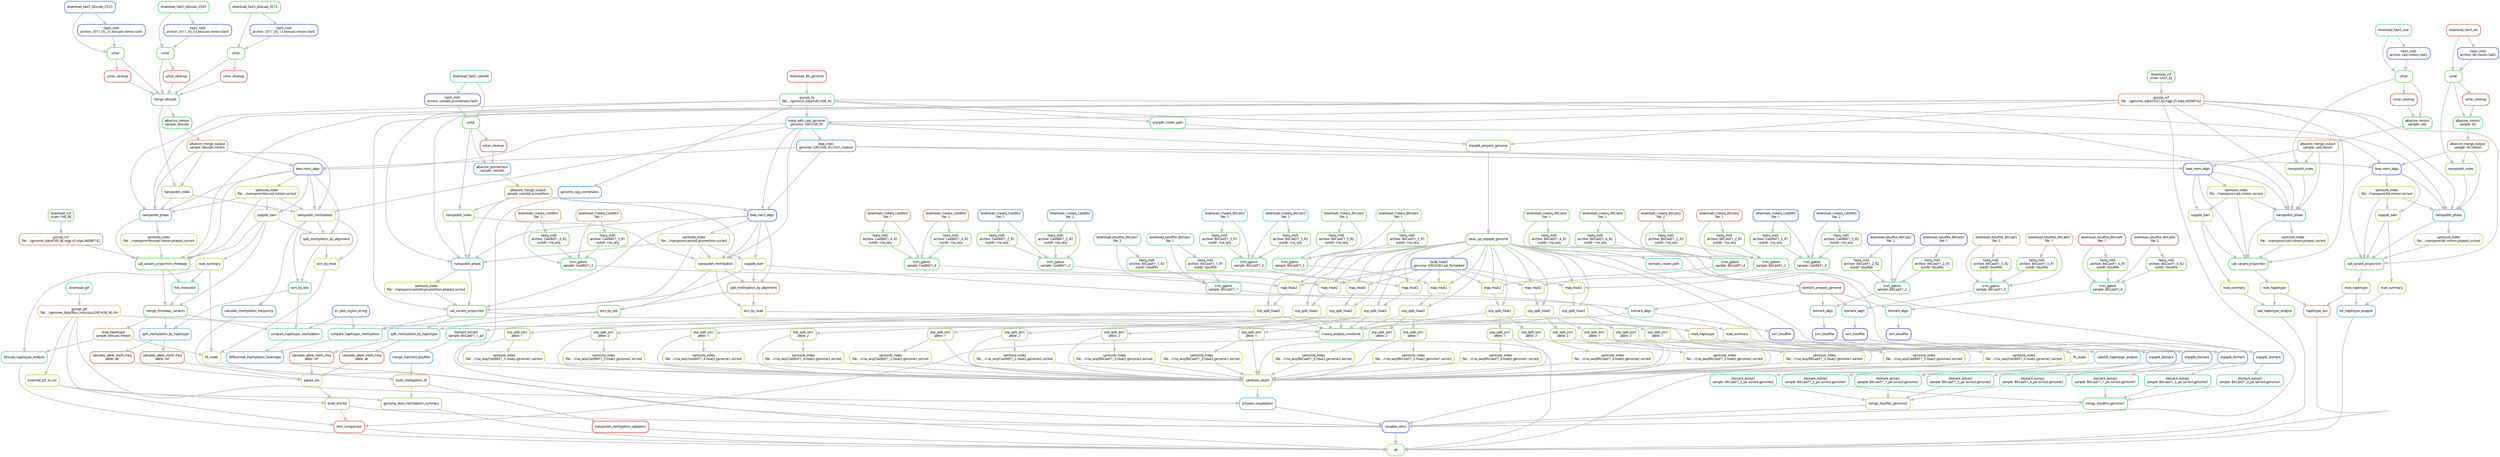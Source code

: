 digraph snakemake_dag {
    graph[bgcolor=white, margin=0];
    node[shape=box, style=rounded, fontname=sans,                 fontsize=10, penwidth=2];
    edge[penwidth=2, color=grey];
	0[label = "all", color = "0.23 0.6 0.85", style="rounded"];
	1[label = "b6_haplotype_analysis", color = "0.53 0.6 0.85", style="rounded"];
	2[label = "read_haplotype", color = "0.12 0.6 0.85", style="rounded"];
	3[label = "call_variant_proportion", color = "0.35 0.6 0.85", style="rounded"];
	4[label = "bwa_mem_align", color = "0.64 0.6 0.85", style="rounded"];
	5[label = "mask_with_cast_genome\ngenome: GRCm38_90", color = "0.52 0.6 0.85", style="rounded"];
	6[label = "gunzip_fa\nfile: ../genome_data/GRCm38_90", color = "0.39 0.6 0.85", style="rounded"];
	7[label = "download_B6_genome", color = "0.02 0.6 0.85", style="rounded"];
	8[label = "gunzip_vcf\nfile: ../genome_data/CAST_EiJ.mgp.v5.snps.dbSNP142", color = "0.07 0.6 0.85", style="rounded"];
	9[label = "download_vcf\nstrain: CAST_EiJ", color = "0.29 0.6 0.85", style="rounded"];
	10[label = "bwa_index\ngenome: GRCm38_90.CAST_masked", color = "0.59 0.6 0.85", style="rounded"];
	11[label = "albacore_merge_output\nsample: b6.minion", color = "0.10 0.6 0.85", style="rounded"];
	12[label = "albacore_minion\nsample: b6", color = "0.37 0.6 0.85", style="rounded"];
	13[label = "untar", color = "0.30 0.6 0.85", style="rounded"];
	14[label = "download_fast5_b6", color = "0.04 0.6 0.85", style="rounded"];
	15[label = "fast5_md5\narchive: b6.minion.fast5", color = "0.63 0.6 0.85", style="rounded"];
	16[label = "untar_cleanup", color = "0.03 0.6 0.85", style="rounded"];
	17[label = "samtools_index\nfile: ../nanopore/b6.minion.sorted", color = "0.20 0.6 0.85", style="rounded"];
	18[label = "suppdb_bam", color = "0.21 0.6 0.85", style="rounded"];
	19[label = "nanopolish_phase", color = "0.54 0.6 0.85", style="rounded"];
	20[label = "nanopolish_index", color = "0.24 0.6 0.85", style="rounded"];
	21[label = "samtools_index\nfile: ../nanopore/b6.minion.phased_sorted", color = "0.20 0.6 0.85", style="rounded"];
	22[label = "read_summary", color = "0.20 0.6 0.85", style="rounded"];
	23[label = "cast_haplotype_analysis", color = "0.28 0.6 0.85", style="rounded"];
	24[label = "read_haplotype", color = "0.12 0.6 0.85", style="rounded"];
	25[label = "call_variant_proportion", color = "0.35 0.6 0.85", style="rounded"];
	26[label = "bwa_mem_align", color = "0.64 0.6 0.85", style="rounded"];
	27[label = "albacore_merge_output\nsample: cast.minion", color = "0.10 0.6 0.85", style="rounded"];
	28[label = "albacore_minion\nsample: cast", color = "0.37 0.6 0.85", style="rounded"];
	29[label = "untar", color = "0.30 0.6 0.85", style="rounded"];
	30[label = "download_fast5_cast", color = "0.44 0.6 0.85", style="rounded"];
	31[label = "fast5_md5\narchive: cast.minion.fast5", color = "0.63 0.6 0.85", style="rounded"];
	32[label = "untar_cleanup", color = "0.03 0.6 0.85", style="rounded"];
	33[label = "samtools_index\nfile: ../nanopore/cast.minion.sorted", color = "0.20 0.6 0.85", style="rounded"];
	34[label = "suppdb_bam", color = "0.21 0.6 0.85", style="rounded"];
	35[label = "nanopolish_phase", color = "0.54 0.6 0.85", style="rounded"];
	36[label = "nanopolish_index", color = "0.24 0.6 0.85", style="rounded"];
	37[label = "samtools_index\nfile: ../nanopore/cast.minion.phased_sorted", color = "0.20 0.6 0.85", style="rounded"];
	38[label = "read_summary", color = "0.20 0.6 0.85", style="rounded"];
	39[label = "castxb6_haplotype_analysis", color = "0.51 0.6 0.85", style="rounded"];
	40[label = "read_haplotype", color = "0.12 0.6 0.85", style="rounded"];
	41[label = "call_variant_proportion", color = "0.35 0.6 0.85", style="rounded"];
	42[label = "bwa_mem_align", color = "0.64 0.6 0.85", style="rounded"];
	43[label = "albacore_merge_output\nsample: castxb6.promethion", color = "0.10 0.6 0.85", style="rounded"];
	44[label = "albacore_promethion\nsample: castxb6", color = "0.56 0.6 0.85", style="rounded"];
	45[label = "untar", color = "0.30 0.6 0.85", style="rounded"];
	46[label = "download_fast5_castxb6", color = "0.40 0.6 0.85", style="rounded"];
	47[label = "fast5_md5\narchive: castxb6.promethion.fast5", color = "0.63 0.6 0.85", style="rounded"];
	48[label = "untar_cleanup", color = "0.03 0.6 0.85", style="rounded"];
	49[label = "samtools_index\nfile: ../nanopore/castxb6.promethion.sorted", color = "0.20 0.6 0.85", style="rounded"];
	50[label = "suppdb_bam", color = "0.21 0.6 0.85", style="rounded"];
	51[label = "nanopolish_phase", color = "0.54 0.6 0.85", style="rounded"];
	52[label = "nanopolish_index", color = "0.24 0.6 0.85", style="rounded"];
	53[label = "samtools_index\nfile: ../nanopore/castxb6.promethion.phased_sorted", color = "0.20 0.6 0.85", style="rounded"];
	54[label = "read_summary", color = "0.20 0.6 0.85", style="rounded"];
	55[label = "b6xcast_haplotype_analysis", color = "0.44 0.6 0.85", style="rounded"];
	56[label = "read_haplotype\nsample: b6xcast.minion", color = "0.12 0.6 0.85", style="rounded"];
	57[label = "merge_threeway_variants", color = "0.33 0.6 0.85", style="rounded"];
	58[label = "call_variant_proportion_threeway", color = "0.32 0.6 0.85", style="rounded"];
	59[label = "bwa_mem_align", color = "0.64 0.6 0.85", style="rounded"];
	60[label = "albacore_merge_output\nsample: b6xcast.minion", color = "0.10 0.6 0.85", style="rounded"];
	61[label = "albacore_minion\nsample: b6xcast", color = "0.37 0.6 0.85", style="rounded"];
	62[label = "merge_b6xcast", color = "0.42 0.6 0.85", style="rounded"];
	63[label = "untar", color = "0.30 0.6 0.85", style="rounded"];
	64[label = "download_fast5_b6xcast_0503", color = "0.36 0.6 0.85", style="rounded"];
	65[label = "fast5_md5\narchive: 2017_05_03.b6xcast.minion.fast5", color = "0.63 0.6 0.85", style="rounded"];
	66[label = "untar", color = "0.30 0.6 0.85", style="rounded"];
	67[label = "download_fast5_b6xcast_0512", color = "0.31 0.6 0.85", style="rounded"];
	68[label = "fast5_md5\narchive: 2017_05_12.b6xcast.minion.fast5", color = "0.63 0.6 0.85", style="rounded"];
	69[label = "untar", color = "0.30 0.6 0.85", style="rounded"];
	70[label = "download_fast5_b6xcast_0525", color = "0.60 0.6 0.85", style="rounded"];
	71[label = "fast5_md5\narchive: 2017_05_25.b6xcast.minion.fast5", color = "0.63 0.6 0.85", style="rounded"];
	72[label = "untar_cleanup", color = "0.03 0.6 0.85", style="rounded"];
	73[label = "untar_cleanup", color = "0.03 0.6 0.85", style="rounded"];
	74[label = "untar_cleanup", color = "0.03 0.6 0.85", style="rounded"];
	75[label = "samtools_index\nfile: ../nanopore/b6xcast.minion.sorted", color = "0.20 0.6 0.85", style="rounded"];
	76[label = "suppdb_bam", color = "0.21 0.6 0.85", style="rounded"];
	77[label = "nanopolish_phase", color = "0.54 0.6 0.85", style="rounded"];
	78[label = "nanopolish_index", color = "0.24 0.6 0.85", style="rounded"];
	79[label = "samtools_index\nfile: ../nanopore/b6xcast.minion.phased_sorted", color = "0.20 0.6 0.85", style="rounded"];
	80[label = "gunzip_vcf\nfile: ../genome_data/FVB_NJ.mgp.v5.snps.dbSNP142", color = "0.07 0.6 0.85", style="rounded"];
	81[label = "download_vcf\nstrain: FVB_NJ", color = "0.29 0.6 0.85", style="rounded"];
	82[label = "fvb_resolution", color = "0.47 0.6 0.85", style="rounded"];
	83[label = "read_summary", color = "0.20 0.6 0.85", style="rounded"];
	84[label = "haplotype_auc", color = "0.08 0.6 0.85", style="rounded"];
	85[label = "differential_methylation_heatmaps", color = "0.55 0.6 0.85", style="rounded"];
	86[label = "compare_haplotype_methylation", color = "0.46 0.6 0.85", style="rounded"];
	87[label = "sort_by_site", color = "0.39 0.6 0.85", style="rounded"];
	88[label = "split_methylation_by_alignment", color = "0.08 0.6 0.85", style="rounded"];
	89[label = "nanopolish_methylation", color = "0.18 0.6 0.85", style="rounded"];
	90[label = "icr_plot_region_string", color = "0.61 0.6 0.85", style="rounded"];
	91[label = "compare_haplotype_methylation", color = "0.46 0.6 0.85", style="rounded"];
	92[label = "sort_by_site", color = "0.39 0.6 0.85", style="rounded"];
	93[label = "split_methylation_by_alignment", color = "0.08 0.6 0.85", style="rounded"];
	94[label = "nanopolish_methylation", color = "0.18 0.6 0.85", style="rounded"];
	95[label = "visualise_dmrs", color = "0.63 0.6 0.85", style="rounded"];
	96[label = "fit_reads", color = "0.18 0.6 0.85", style="rounded"];
	97[label = "sort_by_read", color = "0.16 0.6 0.85", style="rounded"];
	98[label = "build_dmrlist", color = "0.13 0.6 0.85", style="rounded"];
	99[label = "paired_dss", color = "0.17 0.6 0.85", style="rounded"];
	100[label = "calculate_allele_meth_freq\nallele: ref", color = "0.03 0.6 0.85", style="rounded"];
	101[label = "split_methylation_by_haplotype", color = "0.52 0.6 0.85", style="rounded"];
	102[label = "calculate_allele_meth_freq\nallele: alt", color = "0.03 0.6 0.85", style="rounded"];
	103[label = "calculate_allele_meth_freq\nallele: ref", color = "0.03 0.6 0.85", style="rounded"];
	104[label = "split_methylation_by_haplotype", color = "0.52 0.6 0.85", style="rounded"];
	105[label = "calculate_allele_meth_freq\nallele: alt", color = "0.03 0.6 0.85", style="rounded"];
	106[label = "ensembl_gtf_to_tsv", color = "0.16 0.6 0.85", style="rounded"];
	107[label = "gunzip_gtf\nfile: ../genome_data/Mus_musculus.GRCm38_90.chr", color = "0.15 0.6 0.85", style="rounded"];
	108[label = "download_gtf", color = "0.45 0.6 0.85", style="rounded"];
	109[label = "fit_reads", color = "0.18 0.6 0.85", style="rounded"];
	110[label = "sort_by_read", color = "0.16 0.6 0.85", style="rounded"];
	111[label = "genome_cpg_coordinates", color = "0.58 0.6 0.85", style="rounded"];
	112[label = "merge_bisulfite_genome1", color = "0.35 0.6 0.85", style="rounded"];
	113[label = "bismark_extract\nsample: B6CastF1_1_pe.sorted.genome1", color = "0.41 0.6 0.85", style="rounded"];
	114[label = "snpsplit_bismark", color = "0.59 0.6 0.85", style="rounded"];
	115[label = "clean_up_snpsplit_genome", color = "0.31 0.6 0.85", style="rounded"];
	116[label = "snpsplit_prepare_genome", color = "0.27 0.6 0.85", style="rounded"];
	117[label = "snpsplit_create_path", color = "0.37 0.6 0.85", style="rounded"];
	118[label = "sort_bisulfite", color = "0.66 0.6 0.85", style="rounded"];
	119[label = "bismark_align", color = "0.46 0.6 0.85", style="rounded"];
	120[label = "bismark_prepare_genome", color = "0.01 0.6 0.85", style="rounded"];
	121[label = "bismark_create_path", color = "0.48 0.6 0.85", style="rounded"];
	122[label = "trim_galore\nsample: B6CastF1_1", color = "0.38 0.6 0.85", style="rounded"];
	123[label = "fastq_md5\narchive: B6CastF1_1_R1\noutdir: bisulfite", color = "0.27 0.6 0.85", style="rounded"];
	124[label = "download_bisulfite_B6Cast1\nfile: 1", color = "0.48 0.6 0.85", style="rounded"];
	125[label = "fastq_md5\narchive: B6CastF1_1_R2\noutdir: bisulfite", color = "0.27 0.6 0.85", style="rounded"];
	126[label = "download_bisulfite_B6Cast1\nfile: 2", color = "0.48 0.6 0.85", style="rounded"];
	127[label = "bismark_extract\nsample: B6CastF1_2_pe.sorted.genome1", color = "0.41 0.6 0.85", style="rounded"];
	128[label = "snpsplit_bismark", color = "0.59 0.6 0.85", style="rounded"];
	129[label = "sort_bisulfite", color = "0.66 0.6 0.85", style="rounded"];
	130[label = "bismark_align", color = "0.46 0.6 0.85", style="rounded"];
	131[label = "trim_galore\nsample: B6CastF1_2", color = "0.38 0.6 0.85", style="rounded"];
	132[label = "fastq_md5\narchive: B6CastF1_2_R1\noutdir: bisulfite", color = "0.27 0.6 0.85", style="rounded"];
	133[label = "download_bisulfite_B6Cast2\nfile: 1", color = "0.65 0.6 0.85", style="rounded"];
	134[label = "fastq_md5\narchive: B6CastF1_2_R2\noutdir: bisulfite", color = "0.27 0.6 0.85", style="rounded"];
	135[label = "download_bisulfite_B6Cast2\nfile: 2", color = "0.65 0.6 0.85", style="rounded"];
	136[label = "bismark_extract\nsample: B6CastF1_5_pe.sorted.genome1", color = "0.41 0.6 0.85", style="rounded"];
	137[label = "snpsplit_bismark", color = "0.59 0.6 0.85", style="rounded"];
	138[label = "sort_bisulfite", color = "0.66 0.6 0.85", style="rounded"];
	139[label = "bismark_align", color = "0.46 0.6 0.85", style="rounded"];
	140[label = "trim_galore\nsample: B6CastF1_5", color = "0.38 0.6 0.85", style="rounded"];
	141[label = "fastq_md5\narchive: B6CastF1_5_R1\noutdir: bisulfite", color = "0.27 0.6 0.85", style="rounded"];
	142[label = "download_bisulfite_B6Cast5\nfile: 1", color = "0.11 0.6 0.85", style="rounded"];
	143[label = "fastq_md5\narchive: B6CastF1_5_R2\noutdir: bisulfite", color = "0.27 0.6 0.85", style="rounded"];
	144[label = "download_bisulfite_B6Cast5\nfile: 2", color = "0.11 0.6 0.85", style="rounded"];
	145[label = "bismark_extract\nsample: B6CastF1_6_pe.sorted.genome1", color = "0.41 0.6 0.85", style="rounded"];
	146[label = "snpsplit_bismark", color = "0.59 0.6 0.85", style="rounded"];
	147[label = "sort_bisulfite", color = "0.66 0.6 0.85", style="rounded"];
	148[label = "bismark_align", color = "0.46 0.6 0.85", style="rounded"];
	149[label = "trim_galore\nsample: B6CastF1_6", color = "0.38 0.6 0.85", style="rounded"];
	150[label = "fastq_md5\narchive: B6CastF1_6_R1\noutdir: bisulfite", color = "0.27 0.6 0.85", style="rounded"];
	151[label = "download_bisulfite_B6Cast6\nfile: 1", color = "0.01 0.6 0.85", style="rounded"];
	152[label = "fastq_md5\narchive: B6CastF1_6_R2\noutdir: bisulfite", color = "0.27 0.6 0.85", style="rounded"];
	153[label = "download_bisulfite_B6Cast6\nfile: 2", color = "0.01 0.6 0.85", style="rounded"];
	154[label = "merge_bisulfite_genome2", color = "0.14 0.6 0.85", style="rounded"];
	155[label = "bismark_extract\nsample: B6CastF1_1_pe.sorted.genome2", color = "0.41 0.6 0.85", style="rounded"];
	156[label = "bismark_extract\nsample: B6CastF1_2_pe.sorted.genome2", color = "0.41 0.6 0.85", style="rounded"];
	157[label = "bismark_extract\nsample: B6CastF1_5_pe.sorted.genome2", color = "0.41 0.6 0.85", style="rounded"];
	158[label = "bismark_extract\nsample: B6CastF1_6_pe.sorted.genome2", color = "0.41 0.6 0.85", style="rounded"];
	159[label = "prepare_visualisation", color = "0.54 0.6 0.85", style="rounded"];
	160[label = "samtools_depth", color = "0.22 0.6 0.85", style="rounded"];
	161[label = "snp_split_sort\nallele: 1", color = "0.25 0.6 0.85", style="rounded"];
	162[label = "snp_split_hisat2", color = "0.19 0.6 0.85", style="rounded"];
	163[label = "map_hisat2", color = "0.14 0.6 0.85", style="rounded"];
	164[label = "build_hisat2\ngenome: GRCm38.Cast_N-masked", color = "0.65 0.6 0.85", style="rounded"];
	165[label = "trim_galore\nsample: B6CastF1_2", color = "0.38 0.6 0.85", style="rounded"];
	166[label = "fastq_md5\narchive: B6CastF1_2_R1\noutdir: rna_seq", color = "0.27 0.6 0.85", style="rounded"];
	167[label = "download_rnaseq_B6Cast2\nfile: 1", color = "0.05 0.6 0.85", style="rounded"];
	168[label = "fastq_md5\narchive: B6CastF1_2_R2\noutdir: rna_seq", color = "0.27 0.6 0.85", style="rounded"];
	169[label = "download_rnaseq_B6Cast2\nfile: 2", color = "0.05 0.6 0.85", style="rounded"];
	170[label = "snp_split_sort\nallele: 2", color = "0.25 0.6 0.85", style="rounded"];
	171[label = "snp_split_sort\nallele: 1", color = "0.25 0.6 0.85", style="rounded"];
	172[label = "snp_split_hisat2", color = "0.19 0.6 0.85", style="rounded"];
	173[label = "map_hisat2", color = "0.14 0.6 0.85", style="rounded"];
	174[label = "trim_galore\nsample: B6CastF1_3", color = "0.38 0.6 0.85", style="rounded"];
	175[label = "fastq_md5\narchive: B6CastF1_3_R1\noutdir: rna_seq", color = "0.27 0.6 0.85", style="rounded"];
	176[label = "download_rnaseq_B6Cast3\nfile: 1", color = "0.50 0.6 0.85", style="rounded"];
	177[label = "fastq_md5\narchive: B6CastF1_3_R2\noutdir: rna_seq", color = "0.27 0.6 0.85", style="rounded"];
	178[label = "download_rnaseq_B6Cast3\nfile: 2", color = "0.50 0.6 0.85", style="rounded"];
	179[label = "snp_split_sort\nallele: 2", color = "0.25 0.6 0.85", style="rounded"];
	180[label = "snp_split_sort\nallele: 1", color = "0.25 0.6 0.85", style="rounded"];
	181[label = "snp_split_hisat2", color = "0.19 0.6 0.85", style="rounded"];
	182[label = "map_hisat2", color = "0.14 0.6 0.85", style="rounded"];
	183[label = "trim_galore\nsample: B6CastF1_4", color = "0.38 0.6 0.85", style="rounded"];
	184[label = "fastq_md5\narchive: B6CastF1_4_R1\noutdir: rna_seq", color = "0.27 0.6 0.85", style="rounded"];
	185[label = "download_rnaseq_B6Cast4\nfile: 1", color = "0.29 0.6 0.85", style="rounded"];
	186[label = "fastq_md5\narchive: B6CastF1_4_R2\noutdir: rna_seq", color = "0.27 0.6 0.85", style="rounded"];
	187[label = "download_rnaseq_B6Cast4\nfile: 2", color = "0.29 0.6 0.85", style="rounded"];
	188[label = "snp_split_sort\nallele: 2", color = "0.25 0.6 0.85", style="rounded"];
	189[label = "snp_split_sort\nallele: 1", color = "0.25 0.6 0.85", style="rounded"];
	190[label = "snp_split_hisat2", color = "0.19 0.6 0.85", style="rounded"];
	191[label = "map_hisat2", color = "0.14 0.6 0.85", style="rounded"];
	192[label = "trim_galore\nsample: B6CastF1_5", color = "0.38 0.6 0.85", style="rounded"];
	193[label = "fastq_md5\narchive: B6CastF1_5_R1\noutdir: rna_seq", color = "0.27 0.6 0.85", style="rounded"];
	194[label = "download_rnaseq_B6Cast5\nfile: 1", color = "0.26 0.6 0.85", style="rounded"];
	195[label = "fastq_md5\narchive: B6CastF1_5_R2\noutdir: rna_seq", color = "0.27 0.6 0.85", style="rounded"];
	196[label = "download_rnaseq_B6Cast5\nfile: 2", color = "0.26 0.6 0.85", style="rounded"];
	197[label = "snp_split_sort\nallele: 2", color = "0.25 0.6 0.85", style="rounded"];
	198[label = "snp_split_sort\nallele: 1", color = "0.25 0.6 0.85", style="rounded"];
	199[label = "snp_split_hisat2", color = "0.19 0.6 0.85", style="rounded"];
	200[label = "map_hisat2", color = "0.14 0.6 0.85", style="rounded"];
	201[label = "trim_galore\nsample: CastB6F1_2", color = "0.38 0.6 0.85", style="rounded"];
	202[label = "fastq_md5\narchive: CastB6F1_2_R1\noutdir: rna_seq", color = "0.27 0.6 0.85", style="rounded"];
	203[label = "download_rnaseq_CastB62\nfile: 1", color = "0.57 0.6 0.85", style="rounded"];
	204[label = "fastq_md5\narchive: CastB6F1_2_R2\noutdir: rna_seq", color = "0.27 0.6 0.85", style="rounded"];
	205[label = "download_rnaseq_CastB62\nfile: 2", color = "0.57 0.6 0.85", style="rounded"];
	206[label = "snp_split_sort\nallele: 2", color = "0.25 0.6 0.85", style="rounded"];
	207[label = "snp_split_sort\nallele: 1", color = "0.25 0.6 0.85", style="rounded"];
	208[label = "snp_split_hisat2", color = "0.19 0.6 0.85", style="rounded"];
	209[label = "map_hisat2", color = "0.14 0.6 0.85", style="rounded"];
	210[label = "trim_galore\nsample: CastB6F1_3", color = "0.38 0.6 0.85", style="rounded"];
	211[label = "fastq_md5\narchive: CastB6F1_3_R1\noutdir: rna_seq", color = "0.27 0.6 0.85", style="rounded"];
	212[label = "download_rnaseq_CastB63\nfile: 1", color = "0.09 0.6 0.85", style="rounded"];
	213[label = "fastq_md5\narchive: CastB6F1_3_R2\noutdir: rna_seq", color = "0.27 0.6 0.85", style="rounded"];
	214[label = "download_rnaseq_CastB63\nfile: 2", color = "0.09 0.6 0.85", style="rounded"];
	215[label = "snp_split_sort\nallele: 2", color = "0.25 0.6 0.85", style="rounded"];
	216[label = "snp_split_sort\nallele: 1", color = "0.25 0.6 0.85", style="rounded"];
	217[label = "snp_split_hisat2", color = "0.19 0.6 0.85", style="rounded"];
	218[label = "map_hisat2", color = "0.14 0.6 0.85", style="rounded"];
	219[label = "trim_galore\nsample: CastB6F1_4", color = "0.38 0.6 0.85", style="rounded"];
	220[label = "fastq_md5\narchive: CastB6F1_4_R1\noutdir: rna_seq", color = "0.27 0.6 0.85", style="rounded"];
	221[label = "download_rnaseq_CastB64\nfile: 1", color = "0.07 0.6 0.85", style="rounded"];
	222[label = "fastq_md5\narchive: CastB6F1_4_R2\noutdir: rna_seq", color = "0.27 0.6 0.85", style="rounded"];
	223[label = "download_rnaseq_CastB64\nfile: 2", color = "0.07 0.6 0.85", style="rounded"];
	224[label = "snp_split_sort\nallele: 2", color = "0.25 0.6 0.85", style="rounded"];
	225[label = "snp_split_sort\nallele: 1", color = "0.25 0.6 0.85", style="rounded"];
	226[label = "snp_split_hisat2", color = "0.19 0.6 0.85", style="rounded"];
	227[label = "map_hisat2", color = "0.14 0.6 0.85", style="rounded"];
	228[label = "trim_galore\nsample: CastB6F1_5", color = "0.38 0.6 0.85", style="rounded"];
	229[label = "fastq_md5\narchive: CastB6F1_5_R1\noutdir: rna_seq", color = "0.27 0.6 0.85", style="rounded"];
	230[label = "download_rnaseq_CastB65\nfile: 1", color = "0.62 0.6 0.85", style="rounded"];
	231[label = "fastq_md5\narchive: CastB6F1_5_R2\noutdir: rna_seq", color = "0.27 0.6 0.85", style="rounded"];
	232[label = "download_rnaseq_CastB65\nfile: 2", color = "0.62 0.6 0.85", style="rounded"];
	233[label = "snp_split_sort\nallele: 2", color = "0.25 0.6 0.85", style="rounded"];
	234[label = "samtools_index\nfile: ../rna_seq/B6CastF1_2.hisat2.genome1.sorted", color = "0.20 0.6 0.85", style="rounded"];
	235[label = "samtools_index\nfile: ../rna_seq/B6CastF1_2.hisat2.genome2.sorted", color = "0.20 0.6 0.85", style="rounded"];
	236[label = "samtools_index\nfile: ../rna_seq/B6CastF1_3.hisat2.genome1.sorted", color = "0.20 0.6 0.85", style="rounded"];
	237[label = "samtools_index\nfile: ../rna_seq/B6CastF1_3.hisat2.genome2.sorted", color = "0.20 0.6 0.85", style="rounded"];
	238[label = "samtools_index\nfile: ../rna_seq/B6CastF1_4.hisat2.genome1.sorted", color = "0.20 0.6 0.85", style="rounded"];
	239[label = "samtools_index\nfile: ../rna_seq/B6CastF1_4.hisat2.genome2.sorted", color = "0.20 0.6 0.85", style="rounded"];
	240[label = "samtools_index\nfile: ../rna_seq/B6CastF1_5.hisat2.genome1.sorted", color = "0.20 0.6 0.85", style="rounded"];
	241[label = "samtools_index\nfile: ../rna_seq/B6CastF1_5.hisat2.genome2.sorted", color = "0.20 0.6 0.85", style="rounded"];
	242[label = "samtools_index\nfile: ../rna_seq/CastB6F1_2.hisat2.genome1.sorted", color = "0.20 0.6 0.85", style="rounded"];
	243[label = "samtools_index\nfile: ../rna_seq/CastB6F1_2.hisat2.genome2.sorted", color = "0.20 0.6 0.85", style="rounded"];
	244[label = "samtools_index\nfile: ../rna_seq/CastB6F1_3.hisat2.genome1.sorted", color = "0.20 0.6 0.85", style="rounded"];
	245[label = "samtools_index\nfile: ../rna_seq/CastB6F1_3.hisat2.genome2.sorted", color = "0.20 0.6 0.85", style="rounded"];
	246[label = "samtools_index\nfile: ../rna_seq/CastB6F1_4.hisat2.genome1.sorted", color = "0.20 0.6 0.85", style="rounded"];
	247[label = "samtools_index\nfile: ../rna_seq/CastB6F1_4.hisat2.genome2.sorted", color = "0.20 0.6 0.85", style="rounded"];
	248[label = "samtools_index\nfile: ../rna_seq/CastB6F1_5.hisat2.genome1.sorted", color = "0.20 0.6 0.85", style="rounded"];
	249[label = "samtools_index\nfile: ../rna_seq/CastB6F1_5.hisat2.genome2.sorted", color = "0.20 0.6 0.85", style="rounded"];
	250[label = "dmr_comparison", color = "0.05 0.6 0.85", style="rounded"];
	251[label = "rnaseq_analysis_notebook", color = "0.34 0.6 0.85", style="rounded"];
	252[label = "genome_level_methylation_summary", color = "0.24 0.6 0.85", style="rounded"];
	253[label = "build_methylation_df", color = "0.10 0.6 0.85", style="rounded"];
	254[label = "merge_matched_bisulfite", color = "0.56 0.6 0.85", style="rounded"];
	255[label = "bismark_extract\nsample: B6CastF1_1_pe", color = "0.41 0.6 0.85", style="rounded"];
	256[label = "calculate_methylation_frequency", color = "0.58 0.6 0.85", style="rounded"];
	257[label = "nanopolish_methylation_validation", color = "0.00 0.6 0.85", style="rounded"];
	1 -> 0
	23 -> 0
	39 -> 0
	55 -> 0
	84 -> 0
	85 -> 0
	95 -> 0
	250 -> 0
	252 -> 0
	257 -> 0
	251 -> 0
	2 -> 1
	22 -> 1
	3 -> 2
	4 -> 3
	17 -> 3
	18 -> 3
	19 -> 3
	21 -> 3
	8 -> 3
	5 -> 4
	10 -> 4
	11 -> 4
	6 -> 5
	8 -> 5
	7 -> 6
	9 -> 8
	5 -> 10
	12 -> 11
	13 -> 12
	16 -> 12
	14 -> 13
	15 -> 13
	14 -> 15
	13 -> 16
	4 -> 17
	4 -> 18
	17 -> 18
	6 -> 19
	4 -> 19
	17 -> 19
	11 -> 19
	8 -> 19
	20 -> 19
	11 -> 20
	13 -> 20
	19 -> 21
	18 -> 22
	24 -> 23
	38 -> 23
	25 -> 24
	26 -> 25
	33 -> 25
	34 -> 25
	35 -> 25
	37 -> 25
	8 -> 25
	5 -> 26
	10 -> 26
	27 -> 26
	28 -> 27
	29 -> 28
	32 -> 28
	30 -> 29
	31 -> 29
	30 -> 31
	29 -> 32
	26 -> 33
	26 -> 34
	33 -> 34
	6 -> 35
	26 -> 35
	33 -> 35
	27 -> 35
	8 -> 35
	36 -> 35
	27 -> 36
	29 -> 36
	35 -> 37
	34 -> 38
	40 -> 39
	54 -> 39
	41 -> 40
	42 -> 41
	49 -> 41
	50 -> 41
	51 -> 41
	53 -> 41
	8 -> 41
	5 -> 42
	10 -> 42
	43 -> 42
	44 -> 43
	45 -> 44
	48 -> 44
	46 -> 45
	47 -> 45
	46 -> 47
	45 -> 48
	42 -> 49
	42 -> 50
	49 -> 50
	6 -> 51
	42 -> 51
	49 -> 51
	43 -> 51
	8 -> 51
	52 -> 51
	43 -> 52
	45 -> 52
	51 -> 53
	50 -> 54
	56 -> 55
	83 -> 55
	57 -> 56
	58 -> 57
	76 -> 57
	82 -> 57
	59 -> 58
	75 -> 58
	76 -> 58
	77 -> 58
	79 -> 58
	8 -> 58
	80 -> 58
	5 -> 59
	10 -> 59
	60 -> 59
	61 -> 60
	62 -> 61
	63 -> 62
	66 -> 62
	69 -> 62
	72 -> 62
	73 -> 62
	74 -> 62
	64 -> 63
	65 -> 63
	64 -> 65
	67 -> 66
	68 -> 66
	67 -> 68
	70 -> 69
	71 -> 69
	70 -> 71
	63 -> 72
	66 -> 73
	69 -> 74
	59 -> 75
	59 -> 76
	75 -> 76
	6 -> 77
	59 -> 77
	75 -> 77
	60 -> 77
	8 -> 77
	78 -> 77
	60 -> 78
	62 -> 78
	77 -> 79
	81 -> 80
	83 -> 82
	58 -> 82
	76 -> 83
	2 -> 84
	24 -> 84
	86 -> 85
	91 -> 85
	87 -> 86
	57 -> 86
	90 -> 86
	88 -> 87
	89 -> 87
	59 -> 88
	89 -> 88
	76 -> 88
	5 -> 89
	59 -> 89
	75 -> 89
	60 -> 89
	78 -> 89
	92 -> 91
	41 -> 91
	90 -> 91
	93 -> 92
	94 -> 92
	42 -> 93
	94 -> 93
	50 -> 93
	5 -> 94
	42 -> 94
	49 -> 94
	43 -> 94
	52 -> 94
	96 -> 95
	98 -> 95
	109 -> 95
	111 -> 95
	112 -> 95
	154 -> 95
	159 -> 95
	8 -> 95
	97 -> 96
	40 -> 96
	54 -> 96
	93 -> 97
	94 -> 97
	99 -> 98
	106 -> 98
	100 -> 99
	102 -> 99
	103 -> 99
	105 -> 99
	101 -> 100
	87 -> 101
	57 -> 101
	101 -> 102
	104 -> 103
	92 -> 104
	41 -> 104
	104 -> 105
	107 -> 106
	108 -> 107
	110 -> 109
	56 -> 109
	83 -> 109
	88 -> 110
	89 -> 110
	6 -> 111
	113 -> 112
	127 -> 112
	136 -> 112
	145 -> 112
	114 -> 113
	115 -> 114
	118 -> 114
	116 -> 115
	117 -> 116
	8 -> 116
	6 -> 117
	119 -> 118
	120 -> 119
	122 -> 119
	121 -> 120
	115 -> 121
	123 -> 122
	125 -> 122
	124 -> 122
	126 -> 122
	124 -> 123
	126 -> 125
	128 -> 127
	115 -> 128
	129 -> 128
	130 -> 129
	120 -> 130
	131 -> 130
	132 -> 131
	134 -> 131
	133 -> 131
	135 -> 131
	133 -> 132
	135 -> 134
	137 -> 136
	115 -> 137
	138 -> 137
	139 -> 138
	120 -> 139
	140 -> 139
	141 -> 140
	143 -> 140
	142 -> 140
	144 -> 140
	142 -> 141
	144 -> 143
	146 -> 145
	115 -> 146
	147 -> 146
	148 -> 147
	120 -> 148
	149 -> 148
	150 -> 149
	152 -> 149
	151 -> 149
	153 -> 149
	151 -> 150
	153 -> 152
	155 -> 154
	156 -> 154
	157 -> 154
	158 -> 154
	114 -> 155
	128 -> 156
	137 -> 157
	146 -> 158
	107 -> 159
	160 -> 159
	161 -> 160
	170 -> 160
	171 -> 160
	179 -> 160
	180 -> 160
	188 -> 160
	189 -> 160
	197 -> 160
	198 -> 160
	206 -> 160
	207 -> 160
	215 -> 160
	216 -> 160
	224 -> 160
	225 -> 160
	233 -> 160
	234 -> 160
	235 -> 160
	236 -> 160
	237 -> 160
	238 -> 160
	239 -> 160
	240 -> 160
	241 -> 160
	242 -> 160
	243 -> 160
	244 -> 160
	245 -> 160
	246 -> 160
	247 -> 160
	248 -> 160
	249 -> 160
	162 -> 161
	115 -> 162
	163 -> 162
	115 -> 163
	164 -> 163
	165 -> 163
	115 -> 164
	166 -> 165
	168 -> 165
	167 -> 165
	169 -> 165
	167 -> 166
	169 -> 168
	162 -> 170
	172 -> 171
	115 -> 172
	173 -> 172
	115 -> 173
	164 -> 173
	174 -> 173
	175 -> 174
	177 -> 174
	176 -> 174
	178 -> 174
	176 -> 175
	178 -> 177
	172 -> 179
	181 -> 180
	115 -> 181
	182 -> 181
	115 -> 182
	164 -> 182
	183 -> 182
	184 -> 183
	186 -> 183
	185 -> 183
	187 -> 183
	185 -> 184
	187 -> 186
	181 -> 188
	190 -> 189
	115 -> 190
	191 -> 190
	115 -> 191
	164 -> 191
	192 -> 191
	193 -> 192
	195 -> 192
	194 -> 192
	196 -> 192
	194 -> 193
	196 -> 195
	190 -> 197
	199 -> 198
	115 -> 199
	200 -> 199
	115 -> 200
	164 -> 200
	201 -> 200
	202 -> 201
	204 -> 201
	203 -> 201
	205 -> 201
	203 -> 202
	205 -> 204
	199 -> 206
	208 -> 207
	115 -> 208
	209 -> 208
	115 -> 209
	164 -> 209
	210 -> 209
	211 -> 210
	213 -> 210
	212 -> 210
	214 -> 210
	212 -> 211
	214 -> 213
	208 -> 215
	217 -> 216
	115 -> 217
	218 -> 217
	115 -> 218
	164 -> 218
	219 -> 218
	220 -> 219
	222 -> 219
	221 -> 219
	223 -> 219
	221 -> 220
	223 -> 222
	217 -> 224
	226 -> 225
	115 -> 226
	227 -> 226
	115 -> 227
	164 -> 227
	228 -> 227
	229 -> 228
	231 -> 228
	230 -> 228
	232 -> 228
	230 -> 229
	232 -> 231
	226 -> 233
	161 -> 234
	170 -> 235
	171 -> 236
	179 -> 237
	180 -> 238
	188 -> 239
	189 -> 240
	197 -> 241
	198 -> 242
	206 -> 243
	207 -> 244
	215 -> 245
	216 -> 246
	224 -> 247
	225 -> 248
	233 -> 249
	106 -> 250
	98 -> 250
	251 -> 250
	107 -> 251
	162 -> 251
	172 -> 251
	181 -> 251
	190 -> 251
	199 -> 251
	208 -> 251
	217 -> 251
	226 -> 251
	107 -> 252
	253 -> 252
	254 -> 253
	256 -> 253
	255 -> 254
	119 -> 255
	89 -> 256
	253 -> 257
}            
